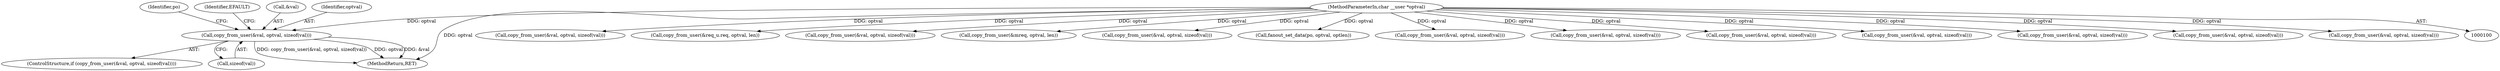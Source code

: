 digraph "0_linux_84ac7260236a49c79eede91617700174c2c19b0c_0@API" {
"1000398" [label="(Call,copy_from_user(&val, optval, sizeof(val)))"];
"1000104" [label="(MethodParameterIn,char __user *optval)"];
"1000570" [label="(Call,copy_from_user(&val, optval, sizeof(val)))"];
"1000227" [label="(Call,copy_from_user(&req_u.req, optval, len))"];
"1000258" [label="(Call,copy_from_user(&val, optval, sizeof(val)))"];
"1000161" [label="(Call,copy_from_user(&mreq, optval, len))"];
"1000660" [label="(Call,copy_from_user(&val, optval, sizeof(val)))"];
"1000409" [label="(Identifier,po)"];
"1000599" [label="(Call,fanout_set_data(po, optval, optlen))"];
"1000542" [label="(Call,copy_from_user(&val, optval, sizeof(val)))"];
"1000406" [label="(Identifier,EFAULT)"];
"1000458" [label="(Call,copy_from_user(&val, optval, sizeof(val)))"];
"1000399" [label="(Call,&val)"];
"1000630" [label="(Call,copy_from_user(&val, optval, sizeof(val)))"];
"1000397" [label="(ControlStructure,if (copy_from_user(&val, optval, sizeof(val))))"];
"1000402" [label="(Call,sizeof(val))"];
"1000302" [label="(Call,copy_from_user(&val, optval, sizeof(val)))"];
"1000428" [label="(Call,copy_from_user(&val, optval, sizeof(val)))"];
"1000398" [label="(Call,copy_from_user(&val, optval, sizeof(val)))"];
"1000401" [label="(Identifier,optval)"];
"1000355" [label="(Call,copy_from_user(&val, optval, sizeof(val)))"];
"1000683" [label="(MethodReturn,RET)"];
"1000104" [label="(MethodParameterIn,char __user *optval)"];
"1000512" [label="(Call,copy_from_user(&val, optval, sizeof(val)))"];
"1000398" -> "1000397"  [label="AST: "];
"1000398" -> "1000402"  [label="CFG: "];
"1000399" -> "1000398"  [label="AST: "];
"1000401" -> "1000398"  [label="AST: "];
"1000402" -> "1000398"  [label="AST: "];
"1000406" -> "1000398"  [label="CFG: "];
"1000409" -> "1000398"  [label="CFG: "];
"1000398" -> "1000683"  [label="DDG: copy_from_user(&val, optval, sizeof(val))"];
"1000398" -> "1000683"  [label="DDG: optval"];
"1000398" -> "1000683"  [label="DDG: &val"];
"1000104" -> "1000398"  [label="DDG: optval"];
"1000104" -> "1000100"  [label="AST: "];
"1000104" -> "1000683"  [label="DDG: optval"];
"1000104" -> "1000161"  [label="DDG: optval"];
"1000104" -> "1000227"  [label="DDG: optval"];
"1000104" -> "1000258"  [label="DDG: optval"];
"1000104" -> "1000302"  [label="DDG: optval"];
"1000104" -> "1000355"  [label="DDG: optval"];
"1000104" -> "1000428"  [label="DDG: optval"];
"1000104" -> "1000458"  [label="DDG: optval"];
"1000104" -> "1000512"  [label="DDG: optval"];
"1000104" -> "1000542"  [label="DDG: optval"];
"1000104" -> "1000570"  [label="DDG: optval"];
"1000104" -> "1000599"  [label="DDG: optval"];
"1000104" -> "1000630"  [label="DDG: optval"];
"1000104" -> "1000660"  [label="DDG: optval"];
}

